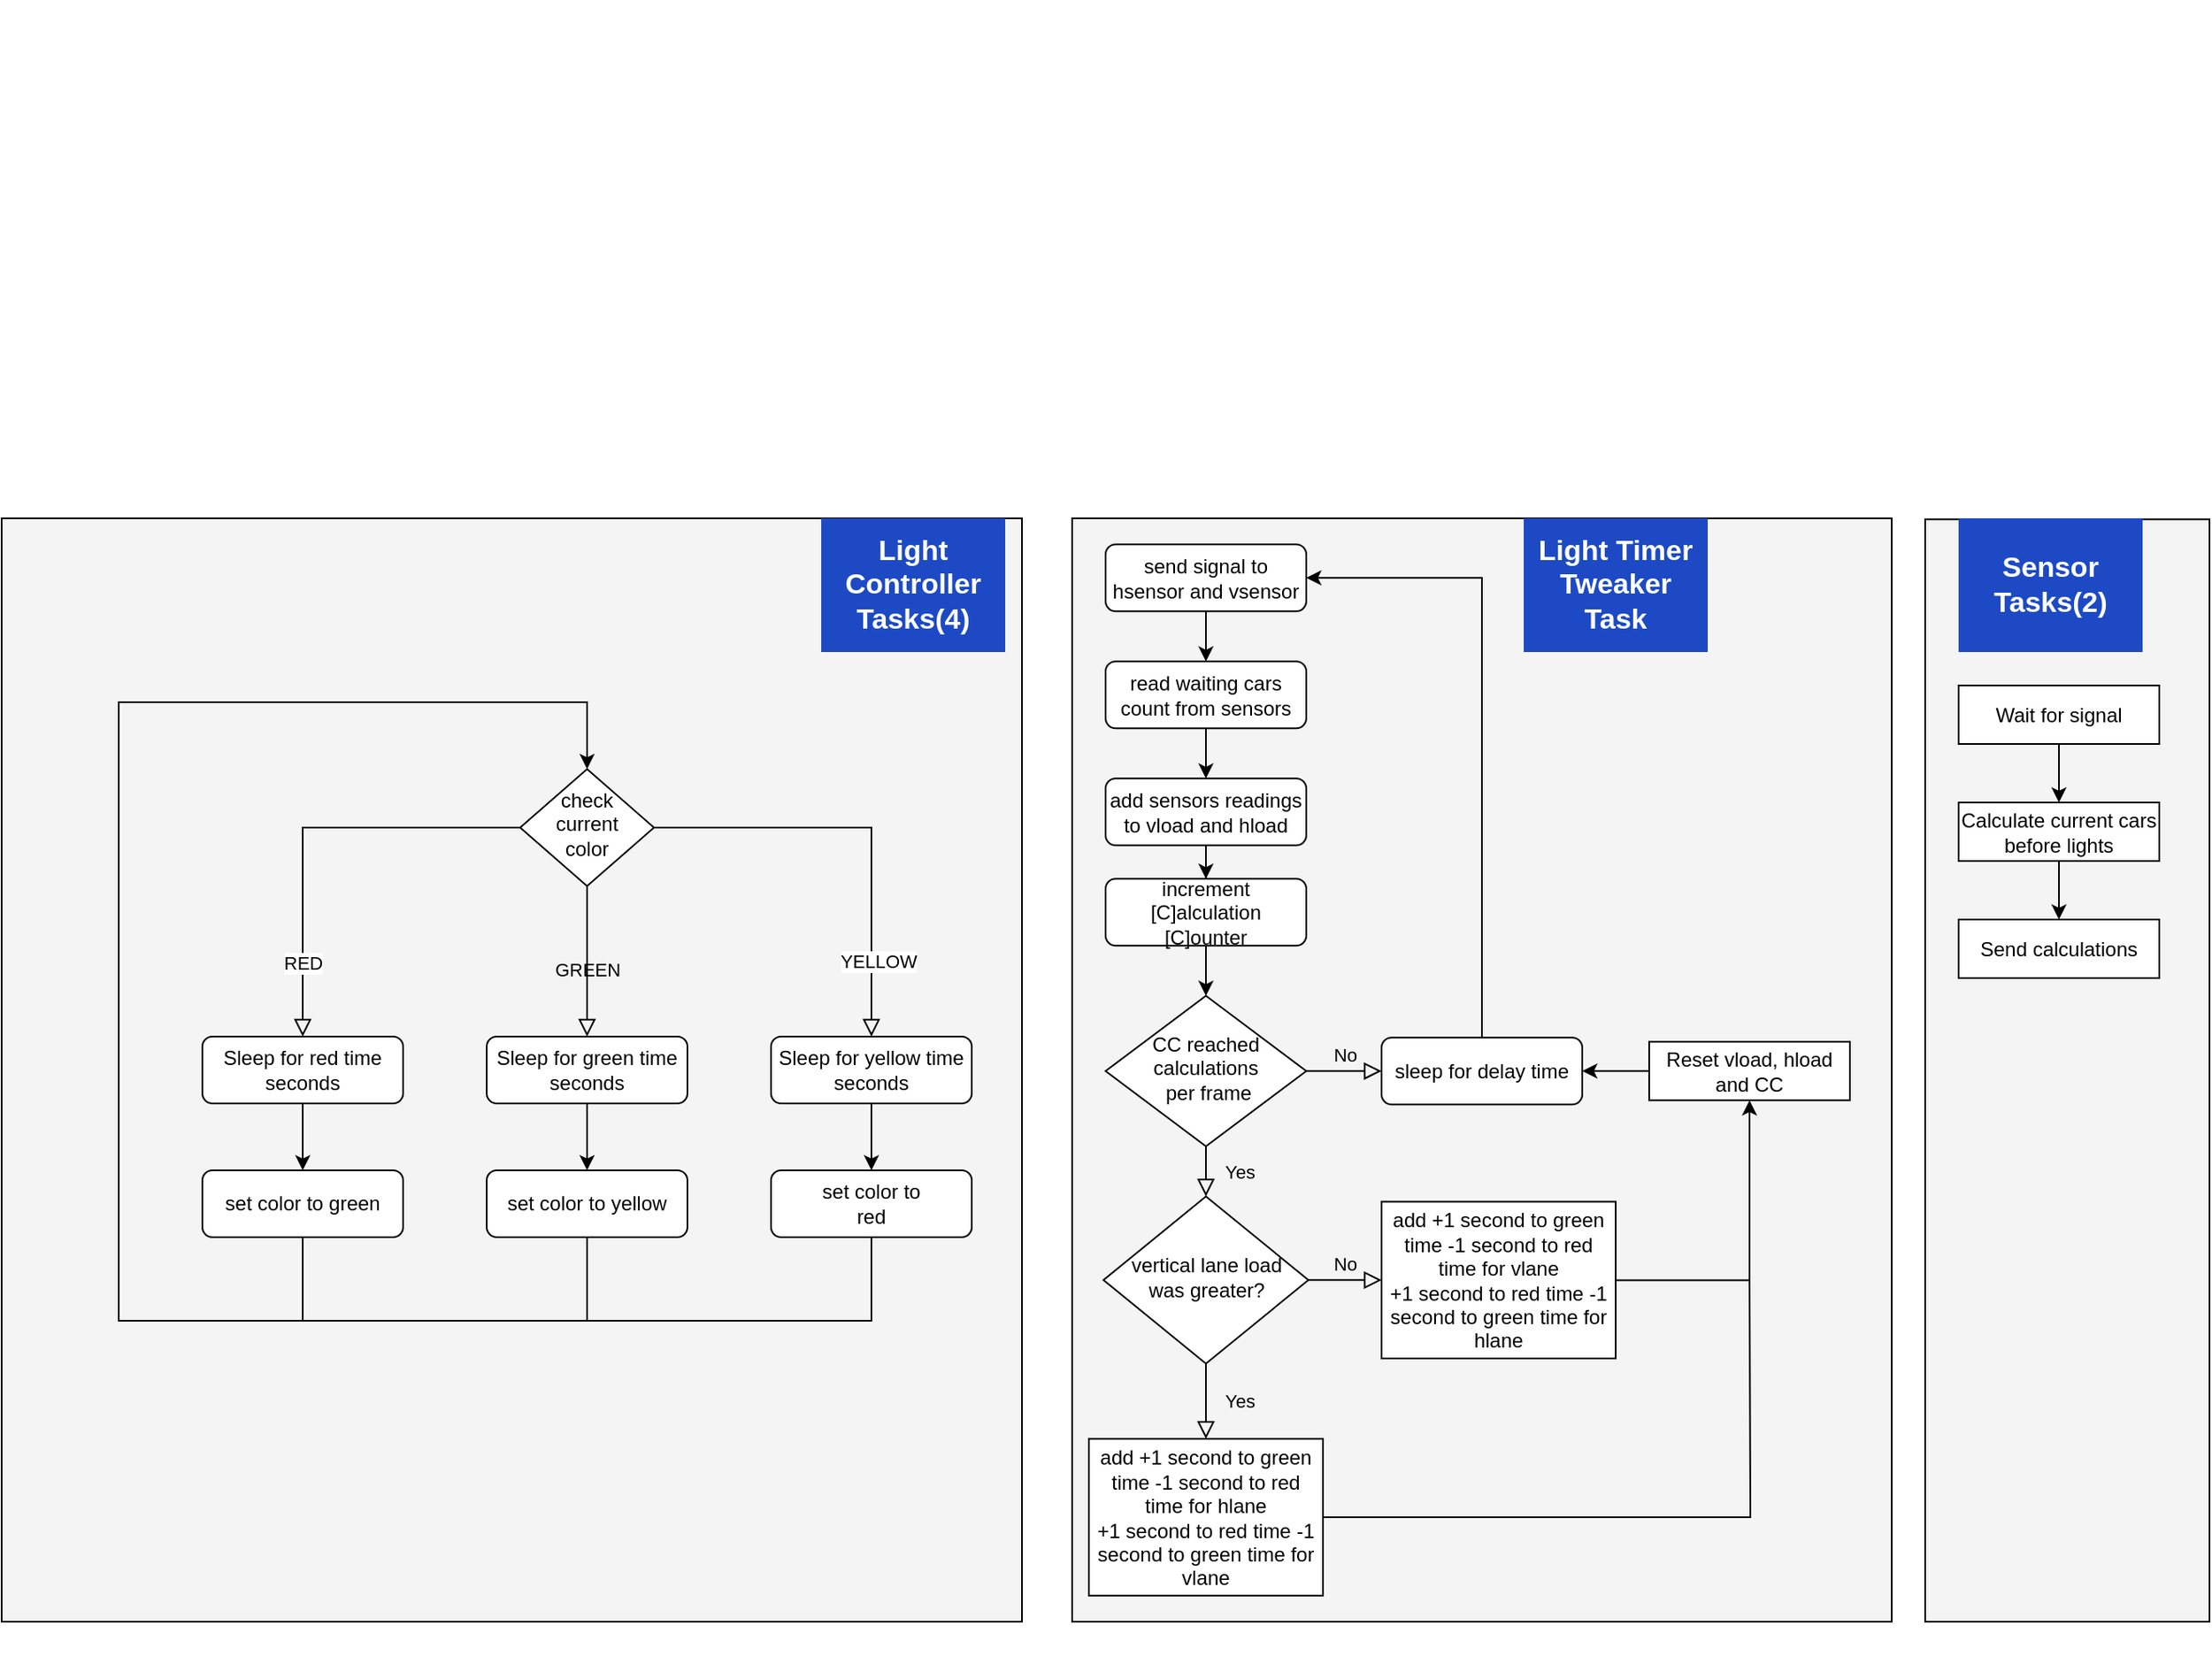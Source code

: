 <mxfile version="21.2.7" type="github">
  <diagram id="C5RBs43oDa-KdzZeNtuy" name="Page-1">
    <mxGraphModel dx="880" dy="1625" grid="1" gridSize="10" guides="1" tooltips="1" connect="1" arrows="1" fold="1" page="1" pageScale="1" pageWidth="827" pageHeight="1169" math="0" shadow="0">
      <root>
        <mxCell id="WIyWlLk6GJQsqaUBKTNV-0" />
        <mxCell id="WIyWlLk6GJQsqaUBKTNV-1" parent="WIyWlLk6GJQsqaUBKTNV-0" />
        <mxCell id="5puNNwIU8EvI41cezUio-46" value="" style="rounded=0;whiteSpace=wrap;html=1;fillColor=#D1D1D140;" parent="WIyWlLk6GJQsqaUBKTNV-1" vertex="1">
          <mxGeometry x="1180" y="-39.37" width="170" height="659.37" as="geometry" />
        </mxCell>
        <mxCell id="5puNNwIU8EvI41cezUio-1" value="" style="rounded=0;whiteSpace=wrap;html=1;fillColor=#D1D1D140;" parent="WIyWlLk6GJQsqaUBKTNV-1" vertex="1">
          <mxGeometry x="670" y="-40" width="490" height="660" as="geometry" />
        </mxCell>
        <mxCell id="Jf1CzKe6uP5-QabkdTkn-29" value="" style="rounded=0;whiteSpace=wrap;html=1;fillColor=#D1D1D140;" parent="WIyWlLk6GJQsqaUBKTNV-1" vertex="1">
          <mxGeometry x="30" y="-40" width="610" height="660" as="geometry" />
        </mxCell>
        <mxCell id="WIyWlLk6GJQsqaUBKTNV-4" value="&lt;br&gt;&lt;br&gt;&lt;br&gt;&lt;br&gt;&lt;br&gt;&lt;br&gt;&lt;br&gt;&lt;br&gt;&lt;br&gt;&lt;br&gt;&lt;br&gt;&lt;br&gt;&lt;br&gt;&lt;br&gt;&lt;br&gt;&lt;br&gt;&lt;br&gt;&lt;br&gt;&lt;br&gt;&lt;br&gt;&lt;br&gt;&lt;br&gt;&lt;br&gt;&lt;br&gt;&lt;br&gt;&lt;br&gt;&lt;br&gt;&lt;br&gt;&lt;br&gt;&lt;br&gt;&lt;br&gt;&lt;br&gt;&lt;br&gt;&lt;br&gt;&lt;br&gt;&lt;br&gt;&lt;br&gt;&lt;br&gt;&lt;br&gt;&lt;br&gt;&lt;br&gt;&lt;br&gt;&lt;br&gt;&lt;br&gt;&lt;br&gt;&lt;br&gt;&lt;br&gt;&lt;br&gt;&lt;br&gt;&lt;br&gt;&lt;br&gt;&lt;br&gt;&lt;br&gt;&lt;br&gt;&lt;br&gt;&lt;br&gt;&lt;br&gt;&lt;br&gt;&lt;br&gt;&lt;br&gt;&lt;br&gt;&lt;br&gt;&lt;br&gt;&lt;br&gt;&lt;br&gt;&lt;br&gt;&lt;br&gt;&lt;br&gt;&lt;br&gt;&lt;br&gt;&lt;br&gt;&lt;br&gt;&lt;br&gt;&lt;br&gt;&lt;br&gt;" style="rounded=0;html=1;jettySize=auto;orthogonalLoop=1;fontSize=11;endArrow=block;endFill=0;endSize=8;strokeWidth=1;shadow=0;labelBackgroundColor=none;edgeStyle=orthogonalEdgeStyle;entryX=0.5;entryY=0;entryDx=0;entryDy=0;" parent="WIyWlLk6GJQsqaUBKTNV-1" source="WIyWlLk6GJQsqaUBKTNV-6" target="WIyWlLk6GJQsqaUBKTNV-11" edge="1">
          <mxGeometry x="-0.575" relative="1" as="geometry">
            <mxPoint as="offset" />
            <mxPoint x="120" y="150" as="targetPoint" />
          </mxGeometry>
        </mxCell>
        <mxCell id="LXbF0azbmupdEKXJZOXn-0" value="RED" style="edgeLabel;html=1;align=center;verticalAlign=middle;resizable=0;points=[];" vertex="1" connectable="0" parent="WIyWlLk6GJQsqaUBKTNV-4">
          <mxGeometry x="-0.249" y="5" relative="1" as="geometry">
            <mxPoint x="-34" y="76" as="offset" />
          </mxGeometry>
        </mxCell>
        <mxCell id="WIyWlLk6GJQsqaUBKTNV-5" value="GREEN" style="edgeStyle=orthogonalEdgeStyle;rounded=0;html=1;jettySize=auto;orthogonalLoop=1;fontSize=11;endArrow=block;endFill=0;endSize=8;strokeWidth=1;shadow=0;labelBackgroundColor=none;entryX=0.5;entryY=0;entryDx=0;entryDy=0;" parent="WIyWlLk6GJQsqaUBKTNV-1" source="WIyWlLk6GJQsqaUBKTNV-6" target="Jf1CzKe6uP5-QabkdTkn-10" edge="1">
          <mxGeometry x="0.111" relative="1" as="geometry">
            <mxPoint as="offset" />
            <mxPoint x="310" y="140.63" as="targetPoint" />
          </mxGeometry>
        </mxCell>
        <mxCell id="LXbF0azbmupdEKXJZOXn-1" style="edgeStyle=orthogonalEdgeStyle;rounded=0;orthogonalLoop=1;jettySize=auto;html=1;endArrow=block;endFill=0;strokeWidth=1;endSize=8;entryX=0.5;entryY=0;entryDx=0;entryDy=0;" edge="1" parent="WIyWlLk6GJQsqaUBKTNV-1" source="WIyWlLk6GJQsqaUBKTNV-6" target="Jf1CzKe6uP5-QabkdTkn-24">
          <mxGeometry relative="1" as="geometry">
            <mxPoint x="510" y="85.63" as="targetPoint" />
          </mxGeometry>
        </mxCell>
        <mxCell id="LXbF0azbmupdEKXJZOXn-3" value="YELLOW" style="edgeLabel;html=1;align=center;verticalAlign=middle;resizable=0;points=[];" vertex="1" connectable="0" parent="LXbF0azbmupdEKXJZOXn-1">
          <mxGeometry x="0.647" y="4" relative="1" as="geometry">
            <mxPoint as="offset" />
          </mxGeometry>
        </mxCell>
        <mxCell id="WIyWlLk6GJQsqaUBKTNV-6" value="check current &lt;br&gt;color" style="rhombus;whiteSpace=wrap;html=1;shadow=0;fontFamily=Helvetica;fontSize=12;align=center;strokeWidth=1;spacing=6;spacingTop=-4;" parent="WIyWlLk6GJQsqaUBKTNV-1" vertex="1">
          <mxGeometry x="340" y="110" width="80" height="70" as="geometry" />
        </mxCell>
        <mxCell id="Jf1CzKe6uP5-QabkdTkn-4" value="" style="edgeStyle=orthogonalEdgeStyle;rounded=0;orthogonalLoop=1;jettySize=auto;html=1;" parent="WIyWlLk6GJQsqaUBKTNV-1" source="WIyWlLk6GJQsqaUBKTNV-11" target="Jf1CzKe6uP5-QabkdTkn-3" edge="1">
          <mxGeometry relative="1" as="geometry" />
        </mxCell>
        <mxCell id="WIyWlLk6GJQsqaUBKTNV-11" value="Sleep for red time seconds" style="rounded=1;whiteSpace=wrap;html=1;fontSize=12;glass=0;strokeWidth=1;shadow=0;" parent="WIyWlLk6GJQsqaUBKTNV-1" vertex="1">
          <mxGeometry x="150" y="270" width="120" height="40" as="geometry" />
        </mxCell>
        <mxCell id="Jf1CzKe6uP5-QabkdTkn-5" style="edgeStyle=orthogonalEdgeStyle;rounded=0;orthogonalLoop=1;jettySize=auto;html=1;entryX=0.5;entryY=0;entryDx=0;entryDy=0;exitX=0.5;exitY=1;exitDx=0;exitDy=0;" parent="WIyWlLk6GJQsqaUBKTNV-1" source="Jf1CzKe6uP5-QabkdTkn-3" target="WIyWlLk6GJQsqaUBKTNV-6" edge="1">
          <mxGeometry relative="1" as="geometry">
            <Array as="points">
              <mxPoint x="210" y="440" />
              <mxPoint x="100" y="440" />
              <mxPoint x="100" y="70" />
              <mxPoint x="380" y="70" />
            </Array>
            <mxPoint x="150" as="targetPoint" />
          </mxGeometry>
        </mxCell>
        <mxCell id="Jf1CzKe6uP5-QabkdTkn-3" value="set color to green" style="rounded=1;whiteSpace=wrap;html=1;fontSize=12;glass=0;strokeWidth=1;shadow=0;" parent="WIyWlLk6GJQsqaUBKTNV-1" vertex="1">
          <mxGeometry x="150" y="350" width="120" height="40" as="geometry" />
        </mxCell>
        <mxCell id="Jf1CzKe6uP5-QabkdTkn-17" value="" style="edgeStyle=orthogonalEdgeStyle;rounded=0;orthogonalLoop=1;jettySize=auto;html=1;" parent="WIyWlLk6GJQsqaUBKTNV-1" source="Jf1CzKe6uP5-QabkdTkn-10" target="Jf1CzKe6uP5-QabkdTkn-15" edge="1">
          <mxGeometry relative="1" as="geometry" />
        </mxCell>
        <mxCell id="Jf1CzKe6uP5-QabkdTkn-10" value="Sleep for green time seconds" style="rounded=1;whiteSpace=wrap;html=1;fontSize=12;glass=0;strokeWidth=1;shadow=0;" parent="WIyWlLk6GJQsqaUBKTNV-1" vertex="1">
          <mxGeometry x="320" y="270" width="120" height="40" as="geometry" />
        </mxCell>
        <mxCell id="Jf1CzKe6uP5-QabkdTkn-16" style="edgeStyle=orthogonalEdgeStyle;rounded=0;orthogonalLoop=1;jettySize=auto;html=1;endArrow=none;endFill=0;" parent="WIyWlLk6GJQsqaUBKTNV-1" source="Jf1CzKe6uP5-QabkdTkn-15" edge="1">
          <mxGeometry relative="1" as="geometry">
            <mxPoint x="210" y="440" as="targetPoint" />
            <Array as="points">
              <mxPoint x="380" y="440" />
            </Array>
          </mxGeometry>
        </mxCell>
        <mxCell id="Jf1CzKe6uP5-QabkdTkn-15" value="set color to yellow" style="rounded=1;whiteSpace=wrap;html=1;fontSize=12;glass=0;strokeWidth=1;shadow=0;" parent="WIyWlLk6GJQsqaUBKTNV-1" vertex="1">
          <mxGeometry x="320" y="350" width="120" height="40" as="geometry" />
        </mxCell>
        <mxCell id="Jf1CzKe6uP5-QabkdTkn-27" value="" style="edgeStyle=orthogonalEdgeStyle;rounded=0;orthogonalLoop=1;jettySize=auto;html=1;" parent="WIyWlLk6GJQsqaUBKTNV-1" source="Jf1CzKe6uP5-QabkdTkn-24" target="Jf1CzKe6uP5-QabkdTkn-26" edge="1">
          <mxGeometry relative="1" as="geometry" />
        </mxCell>
        <mxCell id="Jf1CzKe6uP5-QabkdTkn-24" value="Sleep for yellow time seconds" style="rounded=1;whiteSpace=wrap;html=1;fontSize=12;glass=0;strokeWidth=1;shadow=0;" parent="WIyWlLk6GJQsqaUBKTNV-1" vertex="1">
          <mxGeometry x="490" y="270" width="120" height="40" as="geometry" />
        </mxCell>
        <mxCell id="Jf1CzKe6uP5-QabkdTkn-28" style="edgeStyle=orthogonalEdgeStyle;rounded=0;orthogonalLoop=1;jettySize=auto;html=1;endArrow=none;endFill=0;" parent="WIyWlLk6GJQsqaUBKTNV-1" source="Jf1CzKe6uP5-QabkdTkn-26" edge="1">
          <mxGeometry relative="1" as="geometry">
            <mxPoint x="380" y="440" as="targetPoint" />
            <Array as="points">
              <mxPoint x="550" y="440" />
            </Array>
          </mxGeometry>
        </mxCell>
        <mxCell id="Jf1CzKe6uP5-QabkdTkn-26" value="set color to &lt;br&gt;red" style="rounded=1;whiteSpace=wrap;html=1;fontSize=12;glass=0;strokeWidth=1;shadow=0;" parent="WIyWlLk6GJQsqaUBKTNV-1" vertex="1">
          <mxGeometry x="490" y="350" width="120" height="40" as="geometry" />
        </mxCell>
        <mxCell id="Jf1CzKe6uP5-QabkdTkn-31" value="Light Controller Tasks(4)" style="text;html=1;strokeColor=none;fillColor=#1D4AC4;align=center;verticalAlign=middle;whiteSpace=wrap;rounded=0;fontColor=#FFFFFF;fontSize=17;fontStyle=1" parent="WIyWlLk6GJQsqaUBKTNV-1" vertex="1">
          <mxGeometry x="520" y="-40" width="110" height="80" as="geometry" />
        </mxCell>
        <mxCell id="5puNNwIU8EvI41cezUio-0" value="Light Timer Tweaker Task" style="text;html=1;strokeColor=none;fillColor=#1D4AC4;align=center;verticalAlign=middle;whiteSpace=wrap;rounded=0;fontColor=#FFFFFF;fontSize=17;fontStyle=1" parent="WIyWlLk6GJQsqaUBKTNV-1" vertex="1">
          <mxGeometry x="940" y="-40" width="110" height="80" as="geometry" />
        </mxCell>
        <mxCell id="5puNNwIU8EvI41cezUio-4" value="" style="edgeStyle=orthogonalEdgeStyle;rounded=0;orthogonalLoop=1;jettySize=auto;html=1;" parent="WIyWlLk6GJQsqaUBKTNV-1" source="5puNNwIU8EvI41cezUio-2" target="5puNNwIU8EvI41cezUio-3" edge="1">
          <mxGeometry relative="1" as="geometry" />
        </mxCell>
        <mxCell id="5puNNwIU8EvI41cezUio-2" value="send signal to hsensor and vsensor" style="rounded=1;whiteSpace=wrap;html=1;fontSize=12;glass=0;strokeWidth=1;shadow=0;" parent="WIyWlLk6GJQsqaUBKTNV-1" vertex="1">
          <mxGeometry x="690" y="-24.37" width="120" height="40" as="geometry" />
        </mxCell>
        <mxCell id="5puNNwIU8EvI41cezUio-8" value="" style="edgeStyle=orthogonalEdgeStyle;rounded=0;orthogonalLoop=1;jettySize=auto;html=1;" parent="WIyWlLk6GJQsqaUBKTNV-1" source="5puNNwIU8EvI41cezUio-3" target="5puNNwIU8EvI41cezUio-7" edge="1">
          <mxGeometry relative="1" as="geometry" />
        </mxCell>
        <mxCell id="5puNNwIU8EvI41cezUio-3" value="read waiting cars count from sensors" style="rounded=1;whiteSpace=wrap;html=1;fontSize=12;glass=0;strokeWidth=1;shadow=0;" parent="WIyWlLk6GJQsqaUBKTNV-1" vertex="1">
          <mxGeometry x="690" y="45.63" width="120" height="40" as="geometry" />
        </mxCell>
        <mxCell id="5puNNwIU8EvI41cezUio-10" value="" style="edgeStyle=orthogonalEdgeStyle;rounded=0;orthogonalLoop=1;jettySize=auto;html=1;entryX=0.5;entryY=0;entryDx=0;entryDy=0;" parent="WIyWlLk6GJQsqaUBKTNV-1" source="5puNNwIU8EvI41cezUio-7" target="5puNNwIU8EvI41cezUio-22" edge="1">
          <mxGeometry relative="1" as="geometry">
            <mxPoint x="750" y="185.63" as="targetPoint" />
          </mxGeometry>
        </mxCell>
        <mxCell id="5puNNwIU8EvI41cezUio-7" value="add sensors readings to vload and hload" style="rounded=1;whiteSpace=wrap;html=1;fontSize=12;glass=0;strokeWidth=1;shadow=0;" parent="WIyWlLk6GJQsqaUBKTNV-1" vertex="1">
          <mxGeometry x="690" y="115.63" width="120" height="40" as="geometry" />
        </mxCell>
        <mxCell id="5puNNwIU8EvI41cezUio-9" value="CC reached &lt;br&gt;calculations&lt;br&gt;&amp;nbsp;per frame" style="rhombus;whiteSpace=wrap;html=1;shadow=0;fontFamily=Helvetica;fontSize=12;align=center;strokeWidth=1;spacing=6;spacingTop=-4;" parent="WIyWlLk6GJQsqaUBKTNV-1" vertex="1">
          <mxGeometry x="690" y="245.63" width="120" height="90" as="geometry" />
        </mxCell>
        <mxCell id="5puNNwIU8EvI41cezUio-12" value="No" style="edgeStyle=orthogonalEdgeStyle;rounded=0;html=1;jettySize=auto;orthogonalLoop=1;fontSize=11;endArrow=block;endFill=0;endSize=8;strokeWidth=1;shadow=0;labelBackgroundColor=none;exitX=1;exitY=0.5;exitDx=0;exitDy=0;entryX=0;entryY=0.5;entryDx=0;entryDy=0;" parent="WIyWlLk6GJQsqaUBKTNV-1" source="5puNNwIU8EvI41cezUio-9" target="5puNNwIU8EvI41cezUio-15" edge="1">
          <mxGeometry y="10" relative="1" as="geometry">
            <mxPoint as="offset" />
            <mxPoint x="905" y="305.63" as="targetPoint" />
            <mxPoint x="55" y="205.63" as="sourcePoint" />
          </mxGeometry>
        </mxCell>
        <mxCell id="5puNNwIU8EvI41cezUio-21" style="edgeStyle=orthogonalEdgeStyle;rounded=0;orthogonalLoop=1;jettySize=auto;html=1;entryX=1;entryY=0.5;entryDx=0;entryDy=0;" parent="WIyWlLk6GJQsqaUBKTNV-1" source="5puNNwIU8EvI41cezUio-15" target="5puNNwIU8EvI41cezUio-2" edge="1">
          <mxGeometry relative="1" as="geometry">
            <Array as="points">
              <mxPoint x="915" y="-4.37" />
            </Array>
          </mxGeometry>
        </mxCell>
        <mxCell id="5puNNwIU8EvI41cezUio-15" value="sleep for delay time" style="rounded=1;whiteSpace=wrap;html=1;fontSize=12;glass=0;strokeWidth=1;shadow=0;" parent="WIyWlLk6GJQsqaUBKTNV-1" vertex="1">
          <mxGeometry x="855" y="270.63" width="120" height="40" as="geometry" />
        </mxCell>
        <mxCell id="5puNNwIU8EvI41cezUio-24" style="edgeStyle=orthogonalEdgeStyle;rounded=0;orthogonalLoop=1;jettySize=auto;html=1;entryX=0.5;entryY=0;entryDx=0;entryDy=0;" parent="WIyWlLk6GJQsqaUBKTNV-1" source="5puNNwIU8EvI41cezUio-22" target="5puNNwIU8EvI41cezUio-9" edge="1">
          <mxGeometry relative="1" as="geometry" />
        </mxCell>
        <mxCell id="5puNNwIU8EvI41cezUio-22" value="increment [C]alculation [C]ounter" style="rounded=1;whiteSpace=wrap;html=1;fontSize=12;glass=0;strokeWidth=1;shadow=0;" parent="WIyWlLk6GJQsqaUBKTNV-1" vertex="1">
          <mxGeometry x="690" y="175.63" width="120" height="40" as="geometry" />
        </mxCell>
        <mxCell id="5puNNwIU8EvI41cezUio-25" value="Yes" style="rounded=0;html=1;jettySize=auto;orthogonalLoop=1;fontSize=11;endArrow=block;endFill=0;endSize=8;strokeWidth=1;shadow=0;labelBackgroundColor=none;edgeStyle=orthogonalEdgeStyle;exitX=0.5;exitY=1;exitDx=0;exitDy=0;entryX=0.5;entryY=0;entryDx=0;entryDy=0;" parent="WIyWlLk6GJQsqaUBKTNV-1" source="5puNNwIU8EvI41cezUio-9" target="5puNNwIU8EvI41cezUio-26" edge="1">
          <mxGeometry y="20" relative="1" as="geometry">
            <mxPoint as="offset" />
            <mxPoint x="645" y="335.63" as="sourcePoint" />
            <mxPoint x="750" y="395.63" as="targetPoint" />
            <Array as="points" />
          </mxGeometry>
        </mxCell>
        <mxCell id="5puNNwIU8EvI41cezUio-26" value="vertical lane load was greater?" style="rhombus;whiteSpace=wrap;html=1;shadow=0;fontFamily=Helvetica;fontSize=12;align=center;strokeWidth=1;spacing=6;spacingTop=-4;" parent="WIyWlLk6GJQsqaUBKTNV-1" vertex="1">
          <mxGeometry x="688.75" y="365.63" width="122.5" height="100" as="geometry" />
        </mxCell>
        <mxCell id="5puNNwIU8EvI41cezUio-30" value="No" style="edgeStyle=orthogonalEdgeStyle;rounded=0;html=1;jettySize=auto;orthogonalLoop=1;fontSize=11;endArrow=block;endFill=0;endSize=8;strokeWidth=1;shadow=0;labelBackgroundColor=none;exitX=1;exitY=0.5;exitDx=0;exitDy=0;entryX=0;entryY=0.5;entryDx=0;entryDy=0;" parent="WIyWlLk6GJQsqaUBKTNV-1" source="5puNNwIU8EvI41cezUio-26" target="5puNNwIU8EvI41cezUio-34" edge="1">
          <mxGeometry x="-0.024" y="9" relative="1" as="geometry">
            <mxPoint y="-1" as="offset" />
            <mxPoint x="875" y="415.63" as="targetPoint" />
            <mxPoint x="855" y="395.63" as="sourcePoint" />
          </mxGeometry>
        </mxCell>
        <mxCell id="5puNNwIU8EvI41cezUio-33" value="" style="edgeStyle=orthogonalEdgeStyle;rounded=0;orthogonalLoop=1;jettySize=auto;html=1;" parent="WIyWlLk6GJQsqaUBKTNV-1" source="5puNNwIU8EvI41cezUio-32" target="5puNNwIU8EvI41cezUio-15" edge="1">
          <mxGeometry relative="1" as="geometry" />
        </mxCell>
        <mxCell id="5puNNwIU8EvI41cezUio-32" value="Reset vload, hload and CC" style="rounded=0;whiteSpace=wrap;html=1;" parent="WIyWlLk6GJQsqaUBKTNV-1" vertex="1">
          <mxGeometry x="1015" y="273.13" width="120" height="35" as="geometry" />
        </mxCell>
        <mxCell id="5puNNwIU8EvI41cezUio-36" style="edgeStyle=orthogonalEdgeStyle;rounded=0;orthogonalLoop=1;jettySize=auto;html=1;entryX=0.5;entryY=1;entryDx=0;entryDy=0;" parent="WIyWlLk6GJQsqaUBKTNV-1" source="5puNNwIU8EvI41cezUio-34" target="5puNNwIU8EvI41cezUio-32" edge="1">
          <mxGeometry relative="1" as="geometry" />
        </mxCell>
        <mxCell id="5puNNwIU8EvI41cezUio-34" value="add +1 second to green time -1 second to red time for vlane&lt;br&gt;+1 second to red time -1 second to green time for hlane" style="rounded=0;whiteSpace=wrap;html=1;" parent="WIyWlLk6GJQsqaUBKTNV-1" vertex="1">
          <mxGeometry x="855" y="368.76" width="140" height="93.75" as="geometry" />
        </mxCell>
        <mxCell id="5puNNwIU8EvI41cezUio-39" style="edgeStyle=orthogonalEdgeStyle;rounded=0;orthogonalLoop=1;jettySize=auto;html=1;endArrow=none;endFill=0;" parent="WIyWlLk6GJQsqaUBKTNV-1" source="5puNNwIU8EvI41cezUio-37" edge="1">
          <mxGeometry relative="1" as="geometry">
            <mxPoint x="1075" y="415.63" as="targetPoint" />
          </mxGeometry>
        </mxCell>
        <mxCell id="5puNNwIU8EvI41cezUio-37" value="add +1 second to green time -1 second to red time for hlane&lt;br&gt;+1 second to red time -1 second to green time for vlane" style="rounded=0;whiteSpace=wrap;html=1;" parent="WIyWlLk6GJQsqaUBKTNV-1" vertex="1">
          <mxGeometry x="680" y="510.63" width="140" height="93.75" as="geometry" />
        </mxCell>
        <mxCell id="5puNNwIU8EvI41cezUio-38" value="Yes" style="rounded=0;html=1;jettySize=auto;orthogonalLoop=1;fontSize=11;endArrow=block;endFill=0;endSize=8;strokeWidth=1;shadow=0;labelBackgroundColor=none;edgeStyle=orthogonalEdgeStyle;exitX=0.5;exitY=1;exitDx=0;exitDy=0;entryX=0.5;entryY=0;entryDx=0;entryDy=0;" parent="WIyWlLk6GJQsqaUBKTNV-1" source="5puNNwIU8EvI41cezUio-26" target="5puNNwIU8EvI41cezUio-37" edge="1">
          <mxGeometry y="20" relative="1" as="geometry">
            <mxPoint as="offset" />
            <mxPoint x="749.5" y="485.63" as="sourcePoint" />
            <mxPoint x="749.5" y="515.63" as="targetPoint" />
            <Array as="points" />
          </mxGeometry>
        </mxCell>
        <mxCell id="5puNNwIU8EvI41cezUio-40" value="Sensor Tasks(2)" style="text;html=1;strokeColor=none;fillColor=#1D4AC4;align=center;verticalAlign=middle;whiteSpace=wrap;rounded=0;fontColor=#FFFFFF;fontSize=17;fontStyle=1" parent="WIyWlLk6GJQsqaUBKTNV-1" vertex="1">
          <mxGeometry x="1200" y="-40" width="110" height="80" as="geometry" />
        </mxCell>
        <mxCell id="5puNNwIU8EvI41cezUio-43" value="" style="edgeStyle=orthogonalEdgeStyle;rounded=0;orthogonalLoop=1;jettySize=auto;html=1;" parent="WIyWlLk6GJQsqaUBKTNV-1" source="5puNNwIU8EvI41cezUio-41" target="5puNNwIU8EvI41cezUio-42" edge="1">
          <mxGeometry relative="1" as="geometry" />
        </mxCell>
        <mxCell id="5puNNwIU8EvI41cezUio-41" value="Wait for signal" style="rounded=0;whiteSpace=wrap;html=1;" parent="WIyWlLk6GJQsqaUBKTNV-1" vertex="1">
          <mxGeometry x="1200" y="60" width="120" height="35" as="geometry" />
        </mxCell>
        <mxCell id="5puNNwIU8EvI41cezUio-45" value="" style="edgeStyle=orthogonalEdgeStyle;rounded=0;orthogonalLoop=1;jettySize=auto;html=1;" parent="WIyWlLk6GJQsqaUBKTNV-1" source="5puNNwIU8EvI41cezUio-42" target="5puNNwIU8EvI41cezUio-44" edge="1">
          <mxGeometry relative="1" as="geometry" />
        </mxCell>
        <mxCell id="5puNNwIU8EvI41cezUio-42" value="Calculate current cars before lights" style="rounded=0;whiteSpace=wrap;html=1;" parent="WIyWlLk6GJQsqaUBKTNV-1" vertex="1">
          <mxGeometry x="1200" y="130" width="120" height="35" as="geometry" />
        </mxCell>
        <mxCell id="5puNNwIU8EvI41cezUio-44" value="Send calculations" style="rounded=0;whiteSpace=wrap;html=1;" parent="WIyWlLk6GJQsqaUBKTNV-1" vertex="1">
          <mxGeometry x="1200" y="200" width="120" height="35" as="geometry" />
        </mxCell>
      </root>
    </mxGraphModel>
  </diagram>
</mxfile>
